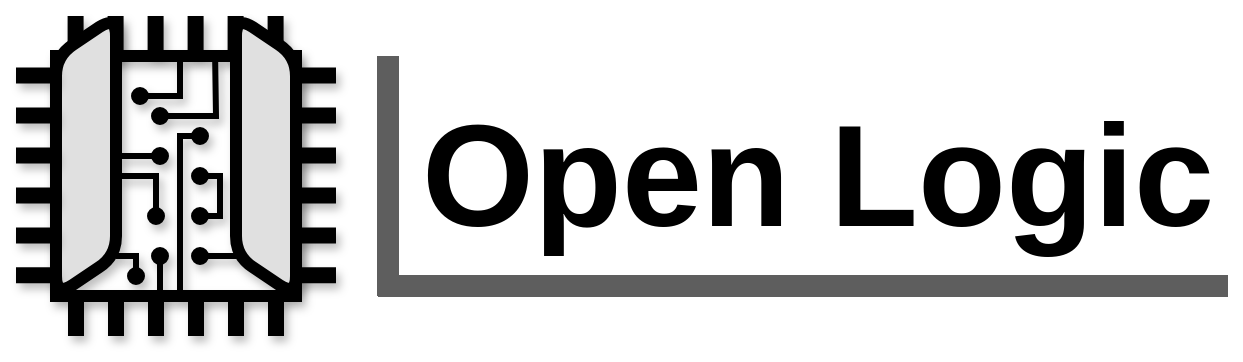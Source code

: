 <mxfile version="23.1.5" type="device">
  <diagram name="Page-1" id="KRGQDkzuvp5qX3QlRqTF">
    <mxGraphModel dx="1969" dy="1204" grid="1" gridSize="10" guides="0" tooltips="1" connect="0" arrows="0" fold="1" page="1" pageScale="1" pageWidth="10000" pageHeight="10000" math="0" shadow="0">
      <root>
        <mxCell id="0" />
        <mxCell id="1" parent="0" />
        <mxCell id="vELQ5kMKUZDnuGWB5WL9-54" value="" style="endArrow=none;html=1;rounded=0;strokeWidth=8;curved=0;shadow=1;" edge="1" parent="1">
          <mxGeometry width="50" height="50" relative="1" as="geometry">
            <mxPoint x="889.8" y="320" as="sourcePoint" />
            <mxPoint x="889.8" y="300" as="targetPoint" />
          </mxGeometry>
        </mxCell>
        <mxCell id="vELQ5kMKUZDnuGWB5WL9-56" value="" style="endArrow=none;html=1;rounded=0;strokeWidth=8;curved=0;shadow=1;" edge="1" parent="1">
          <mxGeometry width="50" height="50" relative="1" as="geometry">
            <mxPoint x="909.8" y="320" as="sourcePoint" />
            <mxPoint x="909.8" y="300" as="targetPoint" />
            <Array as="points">
              <mxPoint x="909.8" y="320" />
            </Array>
          </mxGeometry>
        </mxCell>
        <mxCell id="vELQ5kMKUZDnuGWB5WL9-58" value="" style="endArrow=none;html=1;rounded=0;strokeWidth=8;curved=0;shadow=1;" edge="1" parent="1">
          <mxGeometry width="50" height="50" relative="1" as="geometry">
            <mxPoint x="929.8" y="320" as="sourcePoint" />
            <mxPoint x="929.8" y="300" as="targetPoint" />
            <Array as="points">
              <mxPoint x="929.8" y="320" />
            </Array>
          </mxGeometry>
        </mxCell>
        <mxCell id="vELQ5kMKUZDnuGWB5WL9-60" value="" style="endArrow=none;html=1;rounded=0;strokeWidth=8;curved=0;shadow=1;" edge="1" parent="1">
          <mxGeometry width="50" height="50" relative="1" as="geometry">
            <mxPoint x="949.8" y="320" as="sourcePoint" />
            <mxPoint x="949.8" y="300" as="targetPoint" />
          </mxGeometry>
        </mxCell>
        <mxCell id="vELQ5kMKUZDnuGWB5WL9-62" value="" style="endArrow=none;html=1;rounded=0;strokeWidth=8;curved=0;shadow=1;" edge="1" parent="1">
          <mxGeometry width="50" height="50" relative="1" as="geometry">
            <mxPoint x="969.8" y="320" as="sourcePoint" />
            <mxPoint x="969.8" y="300" as="targetPoint" />
            <Array as="points">
              <mxPoint x="969.8" y="320" />
            </Array>
          </mxGeometry>
        </mxCell>
        <mxCell id="vELQ5kMKUZDnuGWB5WL9-64" value="" style="endArrow=none;html=1;rounded=0;strokeWidth=8;curved=0;shadow=1;" edge="1" parent="1">
          <mxGeometry width="50" height="50" relative="1" as="geometry">
            <mxPoint x="989.8" y="320" as="sourcePoint" />
            <mxPoint x="989.8" y="300" as="targetPoint" />
            <Array as="points">
              <mxPoint x="989.8" y="320" />
            </Array>
          </mxGeometry>
        </mxCell>
        <mxCell id="vELQ5kMKUZDnuGWB5WL9-4" value="" style="endArrow=none;html=1;rounded=0;strokeWidth=8;curved=0;shadow=1;" edge="1" parent="1">
          <mxGeometry width="50" height="50" relative="1" as="geometry">
            <mxPoint x="1000" y="329.8" as="sourcePoint" />
            <mxPoint x="1020" y="329.8" as="targetPoint" />
          </mxGeometry>
        </mxCell>
        <mxCell id="vELQ5kMKUZDnuGWB5WL9-6" value="" style="endArrow=none;html=1;rounded=0;strokeWidth=8;curved=0;shadow=1;" edge="1" parent="1">
          <mxGeometry width="50" height="50" relative="1" as="geometry">
            <mxPoint x="1000" y="349.8" as="sourcePoint" />
            <mxPoint x="1020" y="349.8" as="targetPoint" />
            <Array as="points">
              <mxPoint x="1000" y="349.8" />
            </Array>
          </mxGeometry>
        </mxCell>
        <mxCell id="vELQ5kMKUZDnuGWB5WL9-8" value="" style="endArrow=none;html=1;rounded=0;strokeWidth=8;curved=0;shadow=1;" edge="1" parent="1">
          <mxGeometry width="50" height="50" relative="1" as="geometry">
            <mxPoint x="1000" y="369.69" as="sourcePoint" />
            <mxPoint x="1020" y="369.69" as="targetPoint" />
            <Array as="points">
              <mxPoint x="1000" y="369.69" />
            </Array>
          </mxGeometry>
        </mxCell>
        <mxCell id="vELQ5kMKUZDnuGWB5WL9-10" value="" style="endArrow=none;html=1;rounded=0;strokeWidth=8;curved=0;shadow=1;" edge="1" parent="1">
          <mxGeometry width="50" height="50" relative="1" as="geometry">
            <mxPoint x="1000" y="389.8" as="sourcePoint" />
            <mxPoint x="1020" y="389.8" as="targetPoint" />
          </mxGeometry>
        </mxCell>
        <mxCell id="vELQ5kMKUZDnuGWB5WL9-12" value="" style="endArrow=none;html=1;rounded=0;strokeWidth=8;curved=0;shadow=1;" edge="1" parent="1">
          <mxGeometry width="50" height="50" relative="1" as="geometry">
            <mxPoint x="1000" y="409.8" as="sourcePoint" />
            <mxPoint x="1020" y="409.8" as="targetPoint" />
            <Array as="points">
              <mxPoint x="1000" y="409.8" />
            </Array>
          </mxGeometry>
        </mxCell>
        <mxCell id="vELQ5kMKUZDnuGWB5WL9-46" value="" style="whiteSpace=wrap;html=1;aspect=fixed;strokeWidth=6;rounded=0;shadow=1;glass=0;perimeterSpacing=0;fillColor=none;" vertex="1" parent="1">
          <mxGeometry x="880" y="320" width="120" height="120" as="geometry" />
        </mxCell>
        <mxCell id="vELQ5kMKUZDnuGWB5WL9-47" value="" style="shape=parallelogram;perimeter=parallelogramPerimeter;whiteSpace=wrap;html=1;fixedSize=1;rotation=-90;strokeWidth=6;rounded=1;fillColor=#E0E0E0;shadow=1;" vertex="1" parent="1">
          <mxGeometry x="915" y="355" width="140" height="30" as="geometry" />
        </mxCell>
        <mxCell id="vELQ5kMKUZDnuGWB5WL9-51" value="" style="shape=parallelogram;perimeter=parallelogramPerimeter;whiteSpace=wrap;html=1;fixedSize=1;rotation=-90;strokeWidth=6;flipH=1;rounded=1;fillColor=#e0e0e0;shadow=1;" vertex="1" parent="1">
          <mxGeometry x="825" y="355" width="140" height="30" as="geometry" />
        </mxCell>
        <mxCell id="vELQ5kMKUZDnuGWB5WL9-33" value="" style="endArrow=none;html=1;rounded=0;strokeWidth=8;curved=0;shadow=1;" edge="1" parent="1">
          <mxGeometry width="50" height="50" relative="1" as="geometry">
            <mxPoint x="890" y="460" as="sourcePoint" />
            <mxPoint x="890" y="440" as="targetPoint" />
          </mxGeometry>
        </mxCell>
        <mxCell id="vELQ5kMKUZDnuGWB5WL9-35" value="" style="endArrow=none;html=1;rounded=0;strokeWidth=8;curved=0;shadow=1;" edge="1" parent="1">
          <mxGeometry width="50" height="50" relative="1" as="geometry">
            <mxPoint x="910" y="460" as="sourcePoint" />
            <mxPoint x="910" y="440" as="targetPoint" />
            <Array as="points">
              <mxPoint x="910" y="460" />
            </Array>
          </mxGeometry>
        </mxCell>
        <mxCell id="vELQ5kMKUZDnuGWB5WL9-37" value="" style="endArrow=none;html=1;rounded=0;strokeWidth=8;curved=0;shadow=1;" edge="1" parent="1">
          <mxGeometry width="50" height="50" relative="1" as="geometry">
            <mxPoint x="930" y="460" as="sourcePoint" />
            <mxPoint x="930" y="440" as="targetPoint" />
            <Array as="points">
              <mxPoint x="930" y="460" />
            </Array>
          </mxGeometry>
        </mxCell>
        <mxCell id="vELQ5kMKUZDnuGWB5WL9-39" value="" style="endArrow=none;html=1;rounded=0;strokeWidth=8;curved=0;shadow=1;" edge="1" parent="1">
          <mxGeometry width="50" height="50" relative="1" as="geometry">
            <mxPoint x="950" y="460" as="sourcePoint" />
            <mxPoint x="950" y="440" as="targetPoint" />
          </mxGeometry>
        </mxCell>
        <mxCell id="vELQ5kMKUZDnuGWB5WL9-41" value="" style="endArrow=none;html=1;rounded=0;strokeWidth=8;curved=0;shadow=1;" edge="1" parent="1">
          <mxGeometry width="50" height="50" relative="1" as="geometry">
            <mxPoint x="970" y="460" as="sourcePoint" />
            <mxPoint x="970" y="440" as="targetPoint" />
            <Array as="points">
              <mxPoint x="970" y="460" />
            </Array>
          </mxGeometry>
        </mxCell>
        <mxCell id="vELQ5kMKUZDnuGWB5WL9-53" value="" style="endArrow=none;html=1;rounded=0;strokeWidth=8;curved=0;shadow=1;" edge="1" parent="1">
          <mxGeometry width="50" height="50" relative="1" as="geometry">
            <mxPoint x="990" y="460" as="sourcePoint" />
            <mxPoint x="990" y="440" as="targetPoint" />
            <Array as="points">
              <mxPoint x="990" y="460" />
            </Array>
          </mxGeometry>
        </mxCell>
        <mxCell id="vELQ5kMKUZDnuGWB5WL9-66" value="" style="endArrow=none;html=1;rounded=0;strokeWidth=8;curved=0;shadow=1;" edge="1" parent="1">
          <mxGeometry width="50" height="50" relative="1" as="geometry">
            <mxPoint x="1000" y="429.6" as="sourcePoint" />
            <mxPoint x="1020" y="429.6" as="targetPoint" />
            <Array as="points">
              <mxPoint x="1000" y="429.6" />
            </Array>
          </mxGeometry>
        </mxCell>
        <mxCell id="vELQ5kMKUZDnuGWB5WL9-67" value="" style="endArrow=none;html=1;rounded=0;strokeWidth=8;curved=0;shadow=1;" edge="1" parent="1">
          <mxGeometry width="50" height="50" relative="1" as="geometry">
            <mxPoint x="860" y="329.8" as="sourcePoint" />
            <mxPoint x="880" y="329.8" as="targetPoint" />
          </mxGeometry>
        </mxCell>
        <mxCell id="vELQ5kMKUZDnuGWB5WL9-69" value="" style="endArrow=none;html=1;rounded=0;strokeWidth=8;curved=0;shadow=1;" edge="1" parent="1">
          <mxGeometry width="50" height="50" relative="1" as="geometry">
            <mxPoint x="860" y="349.8" as="sourcePoint" />
            <mxPoint x="880" y="349.8" as="targetPoint" />
            <Array as="points">
              <mxPoint x="860" y="349.8" />
            </Array>
          </mxGeometry>
        </mxCell>
        <mxCell id="vELQ5kMKUZDnuGWB5WL9-71" value="" style="endArrow=none;html=1;rounded=0;strokeWidth=8;curved=0;shadow=1;" edge="1" parent="1">
          <mxGeometry width="50" height="50" relative="1" as="geometry">
            <mxPoint x="860" y="369.69" as="sourcePoint" />
            <mxPoint x="880" y="369.69" as="targetPoint" />
            <Array as="points">
              <mxPoint x="860" y="369.69" />
            </Array>
          </mxGeometry>
        </mxCell>
        <mxCell id="vELQ5kMKUZDnuGWB5WL9-73" value="" style="endArrow=none;html=1;rounded=0;strokeWidth=8;curved=0;shadow=1;" edge="1" parent="1">
          <mxGeometry width="50" height="50" relative="1" as="geometry">
            <mxPoint x="860" y="389.8" as="sourcePoint" />
            <mxPoint x="880" y="389.8" as="targetPoint" />
          </mxGeometry>
        </mxCell>
        <mxCell id="vELQ5kMKUZDnuGWB5WL9-75" value="" style="endArrow=none;html=1;rounded=0;strokeWidth=8;curved=0;shadow=1;" edge="1" parent="1">
          <mxGeometry width="50" height="50" relative="1" as="geometry">
            <mxPoint x="860" y="409.8" as="sourcePoint" />
            <mxPoint x="880" y="409.8" as="targetPoint" />
            <Array as="points">
              <mxPoint x="860" y="409.8" />
            </Array>
          </mxGeometry>
        </mxCell>
        <mxCell id="vELQ5kMKUZDnuGWB5WL9-77" value="" style="endArrow=none;html=1;rounded=0;strokeWidth=8;curved=0;shadow=1;" edge="1" parent="1">
          <mxGeometry width="50" height="50" relative="1" as="geometry">
            <mxPoint x="860" y="429.6" as="sourcePoint" />
            <mxPoint x="880" y="429.6" as="targetPoint" />
            <Array as="points">
              <mxPoint x="860" y="429.6" />
            </Array>
          </mxGeometry>
        </mxCell>
        <mxCell id="vELQ5kMKUZDnuGWB5WL9-78" value="Open Logic" style="text;html=1;align=center;verticalAlign=middle;whiteSpace=wrap;rounded=0;fontSize=72;fontFamily=Helvetica;fontStyle=1;shadow=0;" vertex="1" parent="1">
          <mxGeometry x="1061" y="320" width="400" height="120" as="geometry" />
        </mxCell>
        <mxCell id="vELQ5kMKUZDnuGWB5WL9-81" value="" style="endArrow=none;html=1;rounded=0;startArrow=oval;startFill=1;strokeWidth=3;shadow=1;" edge="1" parent="1">
          <mxGeometry width="50" height="50" relative="1" as="geometry">
            <mxPoint x="922" y="340" as="sourcePoint" />
            <mxPoint x="942" y="320" as="targetPoint" />
            <Array as="points">
              <mxPoint x="942" y="340" />
            </Array>
          </mxGeometry>
        </mxCell>
        <mxCell id="vELQ5kMKUZDnuGWB5WL9-90" value="" style="endArrow=none;html=1;rounded=0;startArrow=oval;startFill=1;strokeWidth=3;entryX=0.663;entryY=0.005;entryDx=0;entryDy=0;entryPerimeter=0;shadow=1;" edge="1" parent="1" target="vELQ5kMKUZDnuGWB5WL9-46">
          <mxGeometry width="50" height="50" relative="1" as="geometry">
            <mxPoint x="932" y="350" as="sourcePoint" />
            <mxPoint x="952" y="320" as="targetPoint" />
            <Array as="points">
              <mxPoint x="960" y="350" />
            </Array>
          </mxGeometry>
        </mxCell>
        <mxCell id="vELQ5kMKUZDnuGWB5WL9-91" value="" style="endArrow=none;html=1;rounded=0;startArrow=oval;startFill=1;strokeWidth=3;shadow=1;" edge="1" parent="1">
          <mxGeometry width="50" height="50" relative="1" as="geometry">
            <mxPoint x="952" y="360" as="sourcePoint" />
            <mxPoint x="942" y="440" as="targetPoint" />
            <Array as="points">
              <mxPoint x="942" y="360" />
            </Array>
          </mxGeometry>
        </mxCell>
        <mxCell id="vELQ5kMKUZDnuGWB5WL9-92" value="" style="endArrow=oval;html=1;rounded=0;startArrow=oval;startFill=1;strokeWidth=3;endFill=1;shadow=1;" edge="1" parent="1">
          <mxGeometry width="50" height="50" relative="1" as="geometry">
            <mxPoint x="952" y="400" as="sourcePoint" />
            <mxPoint x="952" y="380" as="targetPoint" />
            <Array as="points">
              <mxPoint x="962" y="400" />
              <mxPoint x="962" y="380" />
            </Array>
          </mxGeometry>
        </mxCell>
        <mxCell id="vELQ5kMKUZDnuGWB5WL9-93" value="" style="endArrow=none;html=1;rounded=0;startArrow=oval;startFill=1;strokeWidth=3;shadow=1;" edge="1" parent="1">
          <mxGeometry width="50" height="50" relative="1" as="geometry">
            <mxPoint x="930" y="400" as="sourcePoint" />
            <mxPoint x="912" y="380" as="targetPoint" />
            <Array as="points">
              <mxPoint x="930" y="380" />
              <mxPoint x="922" y="380" />
            </Array>
          </mxGeometry>
        </mxCell>
        <mxCell id="vELQ5kMKUZDnuGWB5WL9-94" value="" style="endArrow=none;html=1;rounded=0;startArrow=oval;startFill=1;strokeWidth=3;shadow=1;" edge="1" parent="1">
          <mxGeometry width="50" height="50" relative="1" as="geometry">
            <mxPoint x="932" y="420" as="sourcePoint" />
            <mxPoint x="932" y="440" as="targetPoint" />
            <Array as="points">
              <mxPoint x="932" y="440" />
            </Array>
          </mxGeometry>
        </mxCell>
        <mxCell id="vELQ5kMKUZDnuGWB5WL9-95" value="" style="endArrow=none;html=1;rounded=0;startArrow=oval;startFill=1;strokeWidth=3;shadow=1;" edge="1" parent="1">
          <mxGeometry width="50" height="50" relative="1" as="geometry">
            <mxPoint x="952" y="420" as="sourcePoint" />
            <mxPoint x="972" y="420" as="targetPoint" />
            <Array as="points">
              <mxPoint x="972" y="420" />
            </Array>
          </mxGeometry>
        </mxCell>
        <mxCell id="vELQ5kMKUZDnuGWB5WL9-96" value="" style="endArrow=oval;html=1;rounded=0;startArrow=none;startFill=0;strokeWidth=3;endFill=1;shadow=1;" edge="1" parent="1">
          <mxGeometry width="50" height="50" relative="1" as="geometry">
            <mxPoint x="912" y="370" as="sourcePoint" />
            <mxPoint x="932" y="370" as="targetPoint" />
            <Array as="points">
              <mxPoint x="932" y="370" />
            </Array>
          </mxGeometry>
        </mxCell>
        <mxCell id="vELQ5kMKUZDnuGWB5WL9-97" value="" style="endArrow=none;html=1;rounded=0;startArrow=oval;startFill=1;strokeWidth=3;shadow=1;" edge="1" parent="1">
          <mxGeometry width="50" height="50" relative="1" as="geometry">
            <mxPoint x="920" y="430" as="sourcePoint" />
            <mxPoint x="910" y="420" as="targetPoint" />
            <Array as="points">
              <mxPoint x="920" y="430" />
              <mxPoint x="920" y="420" />
              <mxPoint x="910" y="420" />
            </Array>
          </mxGeometry>
        </mxCell>
        <mxCell id="vELQ5kMKUZDnuGWB5WL9-99" value="" style="endArrow=none;html=1;rounded=0;strokeWidth=11;strokeColor=#5E5E5E;" edge="1" parent="1">
          <mxGeometry width="50" height="50" relative="1" as="geometry">
            <mxPoint x="1046" y="440" as="sourcePoint" />
            <mxPoint x="1046" y="320" as="targetPoint" />
          </mxGeometry>
        </mxCell>
        <mxCell id="vELQ5kMKUZDnuGWB5WL9-100" value="" style="endArrow=none;html=1;rounded=0;strokeWidth=11;strokeColor=#5E5E5E;" edge="1" parent="1">
          <mxGeometry width="50" height="50" relative="1" as="geometry">
            <mxPoint x="1466" y="435" as="sourcePoint" />
            <mxPoint x="1041" y="435" as="targetPoint" />
          </mxGeometry>
        </mxCell>
      </root>
    </mxGraphModel>
  </diagram>
</mxfile>
